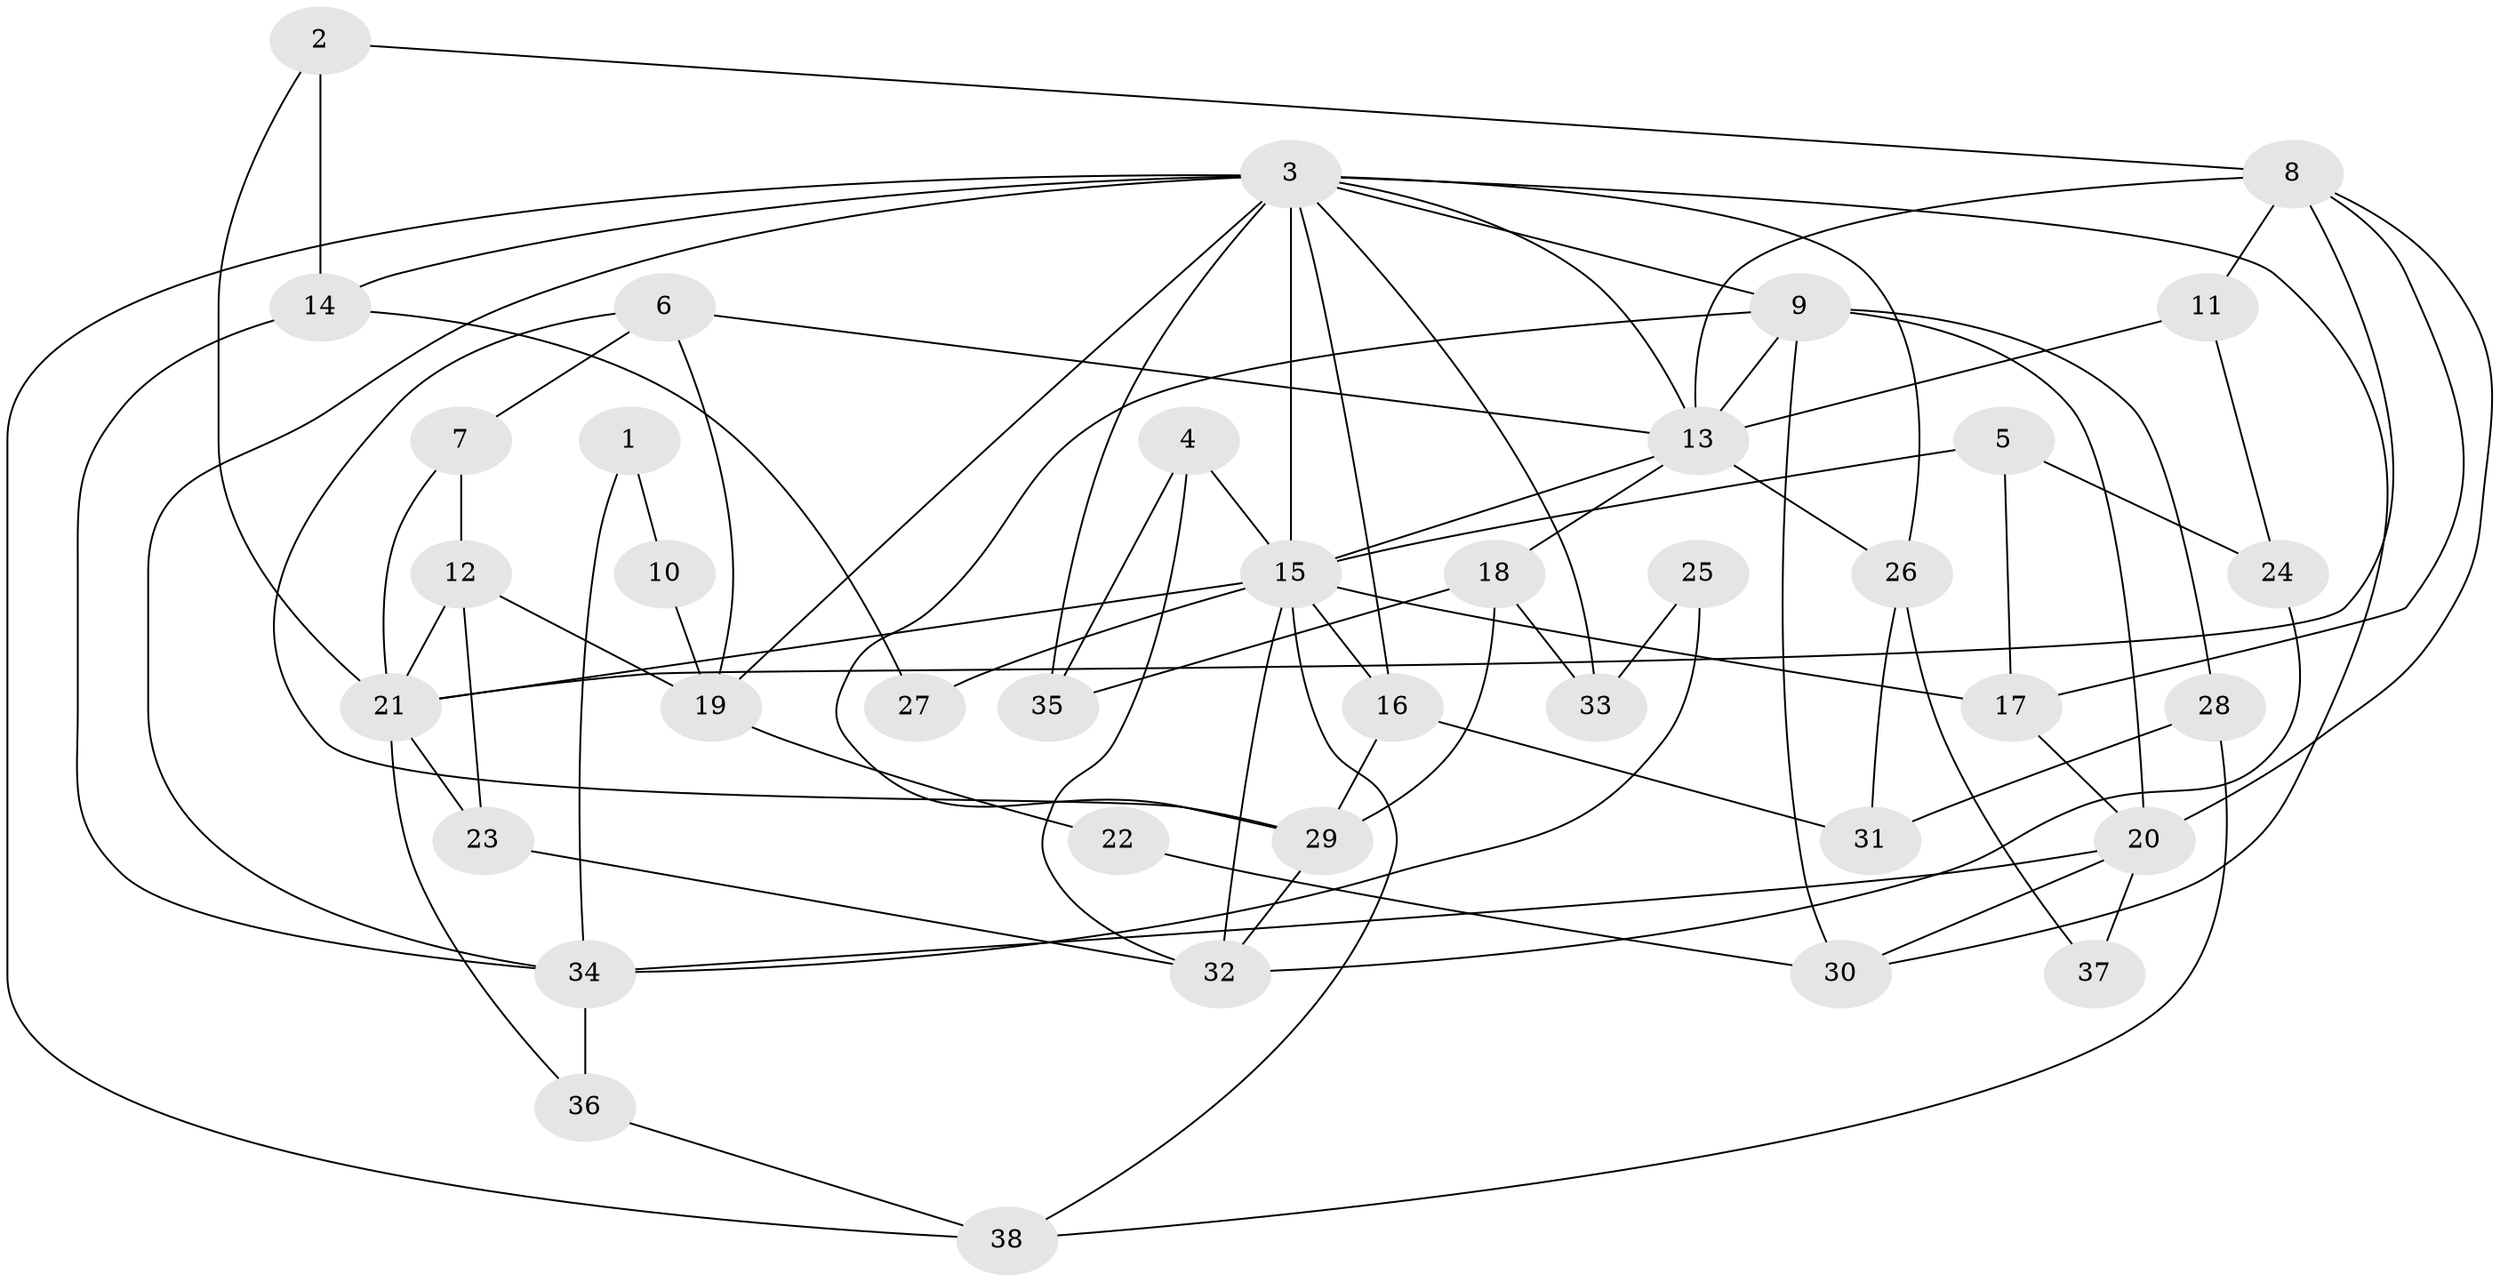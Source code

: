 // original degree distribution, {3: 0.34615384615384615, 7: 0.038461538461538464, 4: 0.21153846153846154, 6: 0.11538461538461539, 5: 0.19230769230769232, 2: 0.09615384615384616}
// Generated by graph-tools (version 1.1) at 2025/51/03/04/25 22:51:14]
// undirected, 38 vertices, 80 edges
graph export_dot {
  node [color=gray90,style=filled];
  1;
  2;
  3;
  4;
  5;
  6;
  7;
  8;
  9;
  10;
  11;
  12;
  13;
  14;
  15;
  16;
  17;
  18;
  19;
  20;
  21;
  22;
  23;
  24;
  25;
  26;
  27;
  28;
  29;
  30;
  31;
  32;
  33;
  34;
  35;
  36;
  37;
  38;
  1 -- 10 [weight=1.0];
  1 -- 34 [weight=1.0];
  2 -- 8 [weight=1.0];
  2 -- 14 [weight=1.0];
  2 -- 21 [weight=1.0];
  3 -- 9 [weight=2.0];
  3 -- 13 [weight=1.0];
  3 -- 14 [weight=2.0];
  3 -- 15 [weight=2.0];
  3 -- 16 [weight=1.0];
  3 -- 19 [weight=1.0];
  3 -- 26 [weight=1.0];
  3 -- 30 [weight=1.0];
  3 -- 33 [weight=1.0];
  3 -- 34 [weight=1.0];
  3 -- 35 [weight=1.0];
  3 -- 38 [weight=1.0];
  4 -- 15 [weight=1.0];
  4 -- 32 [weight=1.0];
  4 -- 35 [weight=1.0];
  5 -- 15 [weight=1.0];
  5 -- 17 [weight=1.0];
  5 -- 24 [weight=1.0];
  6 -- 7 [weight=1.0];
  6 -- 13 [weight=1.0];
  6 -- 19 [weight=1.0];
  6 -- 29 [weight=1.0];
  7 -- 12 [weight=1.0];
  7 -- 21 [weight=1.0];
  8 -- 11 [weight=1.0];
  8 -- 13 [weight=1.0];
  8 -- 17 [weight=1.0];
  8 -- 20 [weight=1.0];
  8 -- 21 [weight=1.0];
  9 -- 13 [weight=1.0];
  9 -- 20 [weight=1.0];
  9 -- 28 [weight=1.0];
  9 -- 29 [weight=1.0];
  9 -- 30 [weight=1.0];
  10 -- 19 [weight=1.0];
  11 -- 13 [weight=1.0];
  11 -- 24 [weight=1.0];
  12 -- 19 [weight=1.0];
  12 -- 21 [weight=1.0];
  12 -- 23 [weight=2.0];
  13 -- 15 [weight=1.0];
  13 -- 18 [weight=1.0];
  13 -- 26 [weight=2.0];
  14 -- 27 [weight=1.0];
  14 -- 34 [weight=1.0];
  15 -- 16 [weight=1.0];
  15 -- 17 [weight=1.0];
  15 -- 21 [weight=1.0];
  15 -- 27 [weight=1.0];
  15 -- 32 [weight=1.0];
  15 -- 38 [weight=1.0];
  16 -- 29 [weight=1.0];
  16 -- 31 [weight=1.0];
  17 -- 20 [weight=1.0];
  18 -- 29 [weight=1.0];
  18 -- 33 [weight=1.0];
  18 -- 35 [weight=1.0];
  19 -- 22 [weight=1.0];
  20 -- 30 [weight=1.0];
  20 -- 34 [weight=1.0];
  20 -- 37 [weight=1.0];
  21 -- 23 [weight=1.0];
  21 -- 36 [weight=1.0];
  22 -- 30 [weight=1.0];
  23 -- 32 [weight=1.0];
  24 -- 32 [weight=1.0];
  25 -- 33 [weight=1.0];
  25 -- 34 [weight=1.0];
  26 -- 31 [weight=1.0];
  26 -- 37 [weight=1.0];
  28 -- 31 [weight=1.0];
  28 -- 38 [weight=1.0];
  29 -- 32 [weight=1.0];
  34 -- 36 [weight=1.0];
  36 -- 38 [weight=1.0];
}
